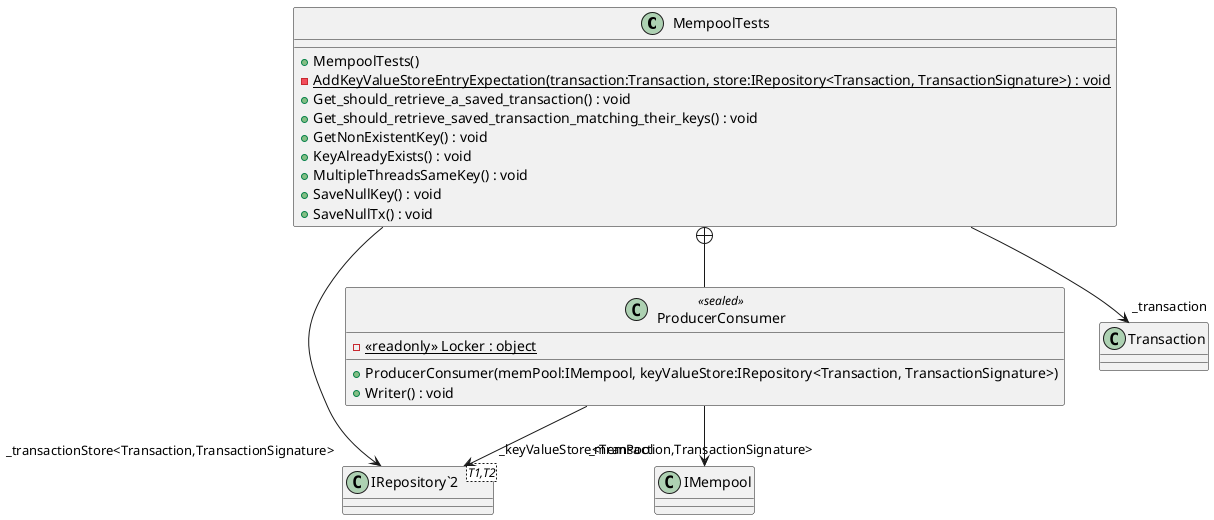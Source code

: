 @startuml
class MempoolTests {
    + MempoolTests()
    - {static} AddKeyValueStoreEntryExpectation(transaction:Transaction, store:IRepository<Transaction, TransactionSignature>) : void
    + Get_should_retrieve_a_saved_transaction() : void
    + Get_should_retrieve_saved_transaction_matching_their_keys() : void
    + GetNonExistentKey() : void
    + KeyAlreadyExists() : void
    + MultipleThreadsSameKey() : void
    + SaveNullKey() : void
    + SaveNullTx() : void
}
class "IRepository`2"<T1,T2> {
}
class ProducerConsumer <<sealed>> {
    - {static} <<readonly>> Locker : object
    + ProducerConsumer(memPool:IMempool, keyValueStore:IRepository<Transaction, TransactionSignature>)
    + Writer() : void
}
MempoolTests --> "_transactionStore<Transaction,TransactionSignature>" "IRepository`2"
MempoolTests --> "_transaction" Transaction
MempoolTests +-- ProducerConsumer
ProducerConsumer --> "_keyValueStore<Transaction,TransactionSignature>" "IRepository`2"
ProducerConsumer --> "_memPool" IMempool
@enduml
